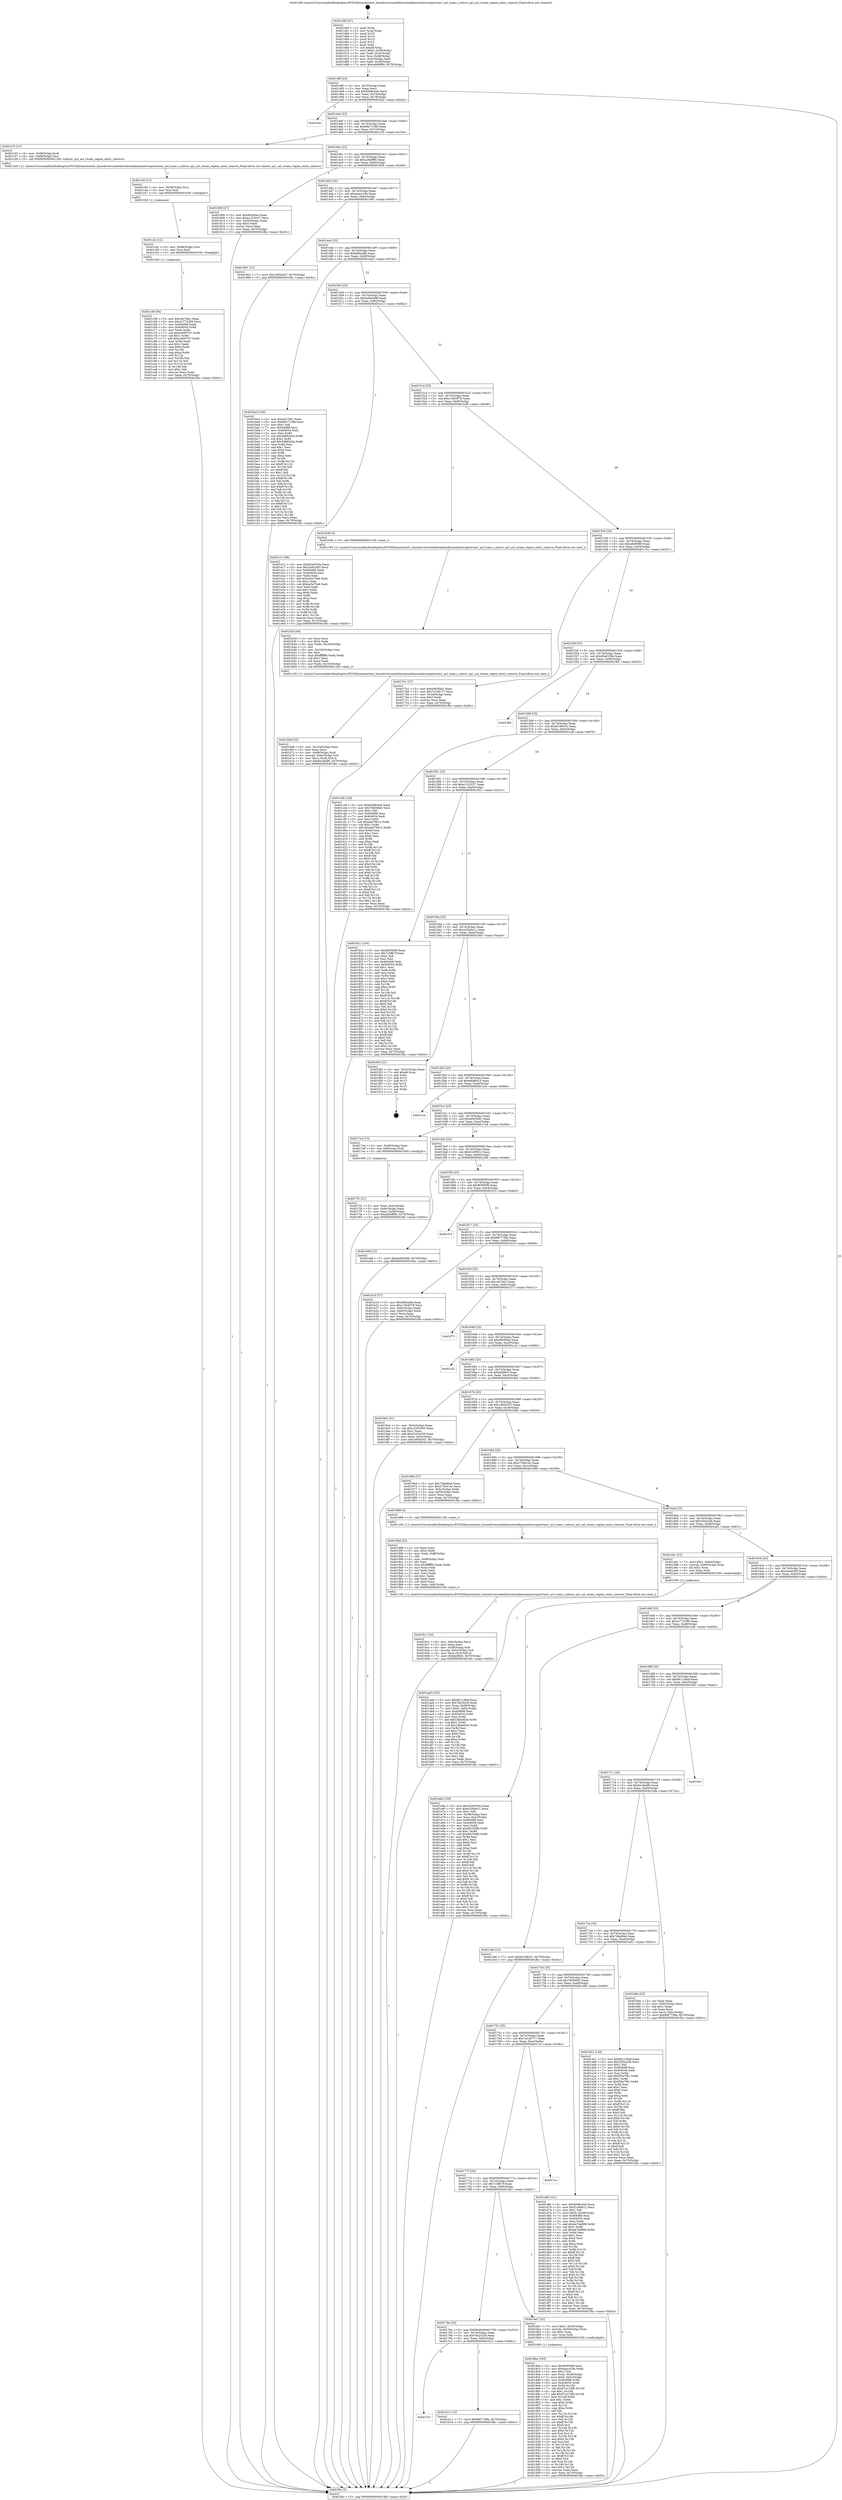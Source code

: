 digraph "0x401460" {
  label = "0x401460 (/mnt/c/Users/mathe/Desktop/tcc/POCII/binaries/extr_linuxdriversnetethernetmellanoxmlxswspectrum1_acl_tcam.c_mlxsw_sp1_acl_ctcam_region_entry_remove_Final-ollvm.out::main(0))"
  labelloc = "t"
  node[shape=record]

  Entry [label="",width=0.3,height=0.3,shape=circle,fillcolor=black,style=filled]
  "0x40148f" [label="{
     0x40148f [23]\l
     | [instrs]\l
     &nbsp;&nbsp;0x40148f \<+3\>: mov -0x70(%rbp),%eax\l
     &nbsp;&nbsp;0x401492 \<+2\>: mov %eax,%ecx\l
     &nbsp;&nbsp;0x401494 \<+6\>: sub $0x8268c444,%ecx\l
     &nbsp;&nbsp;0x40149a \<+3\>: mov %eax,-0x74(%rbp)\l
     &nbsp;&nbsp;0x40149d \<+3\>: mov %ecx,-0x78(%rbp)\l
     &nbsp;&nbsp;0x4014a0 \<+6\>: je 0000000000401fa2 \<main+0xb42\>\l
  }"]
  "0x401fa2" [label="{
     0x401fa2\l
  }", style=dashed]
  "0x4014a6" [label="{
     0x4014a6 [22]\l
     | [instrs]\l
     &nbsp;&nbsp;0x4014a6 \<+5\>: jmp 00000000004014ab \<main+0x4b\>\l
     &nbsp;&nbsp;0x4014ab \<+3\>: mov -0x74(%rbp),%eax\l
     &nbsp;&nbsp;0x4014ae \<+5\>: sub $0x86e71396,%eax\l
     &nbsp;&nbsp;0x4014b3 \<+3\>: mov %eax,-0x7c(%rbp)\l
     &nbsp;&nbsp;0x4014b6 \<+6\>: je 0000000000401c33 \<main+0x7d3\>\l
  }"]
  Exit [label="",width=0.3,height=0.3,shape=circle,fillcolor=black,style=filled,peripheries=2]
  "0x401c33" [label="{
     0x401c33 [13]\l
     | [instrs]\l
     &nbsp;&nbsp;0x401c33 \<+4\>: mov -0x58(%rbp),%rdi\l
     &nbsp;&nbsp;0x401c37 \<+4\>: mov -0x68(%rbp),%rsi\l
     &nbsp;&nbsp;0x401c3b \<+5\>: call 0000000000401240 \<mlxsw_sp1_acl_ctcam_region_entry_remove\>\l
     | [calls]\l
     &nbsp;&nbsp;0x401240 \{1\} (/mnt/c/Users/mathe/Desktop/tcc/POCII/binaries/extr_linuxdriversnetethernetmellanoxmlxswspectrum1_acl_tcam.c_mlxsw_sp1_acl_ctcam_region_entry_remove_Final-ollvm.out::mlxsw_sp1_acl_ctcam_region_entry_remove)\l
  }"]
  "0x4014bc" [label="{
     0x4014bc [22]\l
     | [instrs]\l
     &nbsp;&nbsp;0x4014bc \<+5\>: jmp 00000000004014c1 \<main+0x61\>\l
     &nbsp;&nbsp;0x4014c1 \<+3\>: mov -0x74(%rbp),%eax\l
     &nbsp;&nbsp;0x4014c4 \<+5\>: sub $0xa26bff90,%eax\l
     &nbsp;&nbsp;0x4014c9 \<+3\>: mov %eax,-0x80(%rbp)\l
     &nbsp;&nbsp;0x4014cc \<+6\>: je 0000000000401806 \<main+0x3a6\>\l
  }"]
  "0x401c58" [label="{
     0x401c58 [94]\l
     | [instrs]\l
     &nbsp;&nbsp;0x401c58 \<+5\>: mov $0xcdc7bb1,%eax\l
     &nbsp;&nbsp;0x401c5d \<+5\>: mov $0x3c772299,%ecx\l
     &nbsp;&nbsp;0x401c62 \<+7\>: mov 0x404068,%edx\l
     &nbsp;&nbsp;0x401c69 \<+8\>: mov 0x404054,%r8d\l
     &nbsp;&nbsp;0x401c71 \<+3\>: mov %edx,%r9d\l
     &nbsp;&nbsp;0x401c74 \<+7\>: sub $0xec665767,%r9d\l
     &nbsp;&nbsp;0x401c7b \<+4\>: sub $0x1,%r9d\l
     &nbsp;&nbsp;0x401c7f \<+7\>: add $0xec665767,%r9d\l
     &nbsp;&nbsp;0x401c86 \<+4\>: imul %r9d,%edx\l
     &nbsp;&nbsp;0x401c8a \<+3\>: and $0x1,%edx\l
     &nbsp;&nbsp;0x401c8d \<+3\>: cmp $0x0,%edx\l
     &nbsp;&nbsp;0x401c90 \<+4\>: sete %r10b\l
     &nbsp;&nbsp;0x401c94 \<+4\>: cmp $0xa,%r8d\l
     &nbsp;&nbsp;0x401c98 \<+4\>: setl %r11b\l
     &nbsp;&nbsp;0x401c9c \<+3\>: mov %r10b,%bl\l
     &nbsp;&nbsp;0x401c9f \<+3\>: and %r11b,%bl\l
     &nbsp;&nbsp;0x401ca2 \<+3\>: xor %r11b,%r10b\l
     &nbsp;&nbsp;0x401ca5 \<+3\>: or %r10b,%bl\l
     &nbsp;&nbsp;0x401ca8 \<+3\>: test $0x1,%bl\l
     &nbsp;&nbsp;0x401cab \<+3\>: cmovne %ecx,%eax\l
     &nbsp;&nbsp;0x401cae \<+3\>: mov %eax,-0x70(%rbp)\l
     &nbsp;&nbsp;0x401cb1 \<+5\>: jmp 0000000000401fbc \<main+0xb5c\>\l
  }"]
  "0x401806" [label="{
     0x401806 [27]\l
     | [instrs]\l
     &nbsp;&nbsp;0x401806 \<+5\>: mov $0xd9285ee,%eax\l
     &nbsp;&nbsp;0x40180b \<+5\>: mov $0xe1225237,%ecx\l
     &nbsp;&nbsp;0x401810 \<+3\>: mov -0x30(%rbp),%edx\l
     &nbsp;&nbsp;0x401813 \<+3\>: cmp $0x0,%edx\l
     &nbsp;&nbsp;0x401816 \<+3\>: cmove %ecx,%eax\l
     &nbsp;&nbsp;0x401819 \<+3\>: mov %eax,-0x70(%rbp)\l
     &nbsp;&nbsp;0x40181c \<+5\>: jmp 0000000000401fbc \<main+0xb5c\>\l
  }"]
  "0x4014d2" [label="{
     0x4014d2 [25]\l
     | [instrs]\l
     &nbsp;&nbsp;0x4014d2 \<+5\>: jmp 00000000004014d7 \<main+0x77\>\l
     &nbsp;&nbsp;0x4014d7 \<+3\>: mov -0x74(%rbp),%eax\l
     &nbsp;&nbsp;0x4014da \<+5\>: sub $0xaaace18e,%eax\l
     &nbsp;&nbsp;0x4014df \<+6\>: mov %eax,-0x84(%rbp)\l
     &nbsp;&nbsp;0x4014e5 \<+6\>: je 0000000000401961 \<main+0x501\>\l
  }"]
  "0x401c4c" [label="{
     0x401c4c [12]\l
     | [instrs]\l
     &nbsp;&nbsp;0x401c4c \<+4\>: mov -0x68(%rbp),%rsi\l
     &nbsp;&nbsp;0x401c50 \<+3\>: mov %rsi,%rdi\l
     &nbsp;&nbsp;0x401c53 \<+5\>: call 0000000000401030 \<free@plt\>\l
     | [calls]\l
     &nbsp;&nbsp;0x401030 \{1\} (unknown)\l
  }"]
  "0x401961" [label="{
     0x401961 [12]\l
     | [instrs]\l
     &nbsp;&nbsp;0x401961 \<+7\>: movl $0x1d05d347,-0x70(%rbp)\l
     &nbsp;&nbsp;0x401968 \<+5\>: jmp 0000000000401fbc \<main+0xb5c\>\l
  }"]
  "0x4014eb" [label="{
     0x4014eb [25]\l
     | [instrs]\l
     &nbsp;&nbsp;0x4014eb \<+5\>: jmp 00000000004014f0 \<main+0x90\>\l
     &nbsp;&nbsp;0x4014f0 \<+3\>: mov -0x74(%rbp),%eax\l
     &nbsp;&nbsp;0x4014f3 \<+5\>: sub $0xb9f2adfa,%eax\l
     &nbsp;&nbsp;0x4014f8 \<+6\>: mov %eax,-0x88(%rbp)\l
     &nbsp;&nbsp;0x4014fe \<+6\>: je 0000000000401ba3 \<main+0x743\>\l
  }"]
  "0x401c40" [label="{
     0x401c40 [12]\l
     | [instrs]\l
     &nbsp;&nbsp;0x401c40 \<+4\>: mov -0x58(%rbp),%rsi\l
     &nbsp;&nbsp;0x401c44 \<+3\>: mov %rsi,%rdi\l
     &nbsp;&nbsp;0x401c47 \<+5\>: call 0000000000401030 \<free@plt\>\l
     | [calls]\l
     &nbsp;&nbsp;0x401030 \{1\} (unknown)\l
  }"]
  "0x401ba3" [label="{
     0x401ba3 [144]\l
     | [instrs]\l
     &nbsp;&nbsp;0x401ba3 \<+5\>: mov $0xcdc7bb1,%eax\l
     &nbsp;&nbsp;0x401ba8 \<+5\>: mov $0x86e71396,%ecx\l
     &nbsp;&nbsp;0x401bad \<+2\>: mov $0x1,%dl\l
     &nbsp;&nbsp;0x401baf \<+7\>: mov 0x404068,%esi\l
     &nbsp;&nbsp;0x401bb6 \<+7\>: mov 0x404054,%edi\l
     &nbsp;&nbsp;0x401bbd \<+3\>: mov %esi,%r8d\l
     &nbsp;&nbsp;0x401bc0 \<+7\>: sub $0x3d96263e,%r8d\l
     &nbsp;&nbsp;0x401bc7 \<+4\>: sub $0x1,%r8d\l
     &nbsp;&nbsp;0x401bcb \<+7\>: add $0x3d96263e,%r8d\l
     &nbsp;&nbsp;0x401bd2 \<+4\>: imul %r8d,%esi\l
     &nbsp;&nbsp;0x401bd6 \<+3\>: and $0x1,%esi\l
     &nbsp;&nbsp;0x401bd9 \<+3\>: cmp $0x0,%esi\l
     &nbsp;&nbsp;0x401bdc \<+4\>: sete %r9b\l
     &nbsp;&nbsp;0x401be0 \<+3\>: cmp $0xa,%edi\l
     &nbsp;&nbsp;0x401be3 \<+4\>: setl %r10b\l
     &nbsp;&nbsp;0x401be7 \<+3\>: mov %r9b,%r11b\l
     &nbsp;&nbsp;0x401bea \<+4\>: xor $0xff,%r11b\l
     &nbsp;&nbsp;0x401bee \<+3\>: mov %r10b,%bl\l
     &nbsp;&nbsp;0x401bf1 \<+3\>: xor $0xff,%bl\l
     &nbsp;&nbsp;0x401bf4 \<+3\>: xor $0x1,%dl\l
     &nbsp;&nbsp;0x401bf7 \<+3\>: mov %r11b,%r14b\l
     &nbsp;&nbsp;0x401bfa \<+4\>: and $0xff,%r14b\l
     &nbsp;&nbsp;0x401bfe \<+3\>: and %dl,%r9b\l
     &nbsp;&nbsp;0x401c01 \<+3\>: mov %bl,%r15b\l
     &nbsp;&nbsp;0x401c04 \<+4\>: and $0xff,%r15b\l
     &nbsp;&nbsp;0x401c08 \<+3\>: and %dl,%r10b\l
     &nbsp;&nbsp;0x401c0b \<+3\>: or %r9b,%r14b\l
     &nbsp;&nbsp;0x401c0e \<+3\>: or %r10b,%r15b\l
     &nbsp;&nbsp;0x401c11 \<+3\>: xor %r15b,%r14b\l
     &nbsp;&nbsp;0x401c14 \<+3\>: or %bl,%r11b\l
     &nbsp;&nbsp;0x401c17 \<+4\>: xor $0xff,%r11b\l
     &nbsp;&nbsp;0x401c1b \<+3\>: or $0x1,%dl\l
     &nbsp;&nbsp;0x401c1e \<+3\>: and %dl,%r11b\l
     &nbsp;&nbsp;0x401c21 \<+3\>: or %r11b,%r14b\l
     &nbsp;&nbsp;0x401c24 \<+4\>: test $0x1,%r14b\l
     &nbsp;&nbsp;0x401c28 \<+3\>: cmovne %ecx,%eax\l
     &nbsp;&nbsp;0x401c2b \<+3\>: mov %eax,-0x70(%rbp)\l
     &nbsp;&nbsp;0x401c2e \<+5\>: jmp 0000000000401fbc \<main+0xb5c\>\l
  }"]
  "0x401504" [label="{
     0x401504 [25]\l
     | [instrs]\l
     &nbsp;&nbsp;0x401504 \<+5\>: jmp 0000000000401509 \<main+0xa9\>\l
     &nbsp;&nbsp;0x401509 \<+3\>: mov -0x74(%rbp),%eax\l
     &nbsp;&nbsp;0x40150c \<+5\>: sub $0xbe9cb498,%eax\l
     &nbsp;&nbsp;0x401511 \<+6\>: mov %eax,-0x8c(%rbp)\l
     &nbsp;&nbsp;0x401517 \<+6\>: je 0000000000401e12 \<main+0x9b2\>\l
  }"]
  "0x401b69" [label="{
     0x401b69 [33]\l
     | [instrs]\l
     &nbsp;&nbsp;0x401b69 \<+6\>: mov -0x104(%rbp),%ecx\l
     &nbsp;&nbsp;0x401b6f \<+3\>: imul %eax,%ecx\l
     &nbsp;&nbsp;0x401b72 \<+4\>: mov -0x68(%rbp),%rdi\l
     &nbsp;&nbsp;0x401b76 \<+4\>: movslq -0x6c(%rbp),%r8\l
     &nbsp;&nbsp;0x401b7a \<+4\>: mov %ecx,(%rdi,%r8,4)\l
     &nbsp;&nbsp;0x401b7e \<+7\>: movl $0x6e18edf0,-0x70(%rbp)\l
     &nbsp;&nbsp;0x401b85 \<+5\>: jmp 0000000000401fbc \<main+0xb5c\>\l
  }"]
  "0x401e12" [label="{
     0x401e12 [88]\l
     | [instrs]\l
     &nbsp;&nbsp;0x401e12 \<+5\>: mov $0xd5a9339a,%eax\l
     &nbsp;&nbsp;0x401e17 \<+5\>: mov $0x3aeb26f3,%ecx\l
     &nbsp;&nbsp;0x401e1c \<+7\>: mov 0x404068,%edx\l
     &nbsp;&nbsp;0x401e23 \<+7\>: mov 0x404054,%esi\l
     &nbsp;&nbsp;0x401e2a \<+2\>: mov %edx,%edi\l
     &nbsp;&nbsp;0x401e2c \<+6\>: add $0xba5a75e6,%edi\l
     &nbsp;&nbsp;0x401e32 \<+3\>: sub $0x1,%edi\l
     &nbsp;&nbsp;0x401e35 \<+6\>: sub $0xba5a75e6,%edi\l
     &nbsp;&nbsp;0x401e3b \<+3\>: imul %edi,%edx\l
     &nbsp;&nbsp;0x401e3e \<+3\>: and $0x1,%edx\l
     &nbsp;&nbsp;0x401e41 \<+3\>: cmp $0x0,%edx\l
     &nbsp;&nbsp;0x401e44 \<+4\>: sete %r8b\l
     &nbsp;&nbsp;0x401e48 \<+3\>: cmp $0xa,%esi\l
     &nbsp;&nbsp;0x401e4b \<+4\>: setl %r9b\l
     &nbsp;&nbsp;0x401e4f \<+3\>: mov %r8b,%r10b\l
     &nbsp;&nbsp;0x401e52 \<+3\>: and %r9b,%r10b\l
     &nbsp;&nbsp;0x401e55 \<+3\>: xor %r9b,%r8b\l
     &nbsp;&nbsp;0x401e58 \<+3\>: or %r8b,%r10b\l
     &nbsp;&nbsp;0x401e5b \<+4\>: test $0x1,%r10b\l
     &nbsp;&nbsp;0x401e5f \<+3\>: cmovne %ecx,%eax\l
     &nbsp;&nbsp;0x401e62 \<+3\>: mov %eax,-0x70(%rbp)\l
     &nbsp;&nbsp;0x401e65 \<+5\>: jmp 0000000000401fbc \<main+0xb5c\>\l
  }"]
  "0x40151d" [label="{
     0x40151d [25]\l
     | [instrs]\l
     &nbsp;&nbsp;0x40151d \<+5\>: jmp 0000000000401522 \<main+0xc2\>\l
     &nbsp;&nbsp;0x401522 \<+3\>: mov -0x74(%rbp),%eax\l
     &nbsp;&nbsp;0x401525 \<+5\>: sub $0xc10b5078,%eax\l
     &nbsp;&nbsp;0x40152a \<+6\>: mov %eax,-0x90(%rbp)\l
     &nbsp;&nbsp;0x401530 \<+6\>: je 0000000000401b38 \<main+0x6d8\>\l
  }"]
  "0x401b3d" [label="{
     0x401b3d [44]\l
     | [instrs]\l
     &nbsp;&nbsp;0x401b3d \<+2\>: xor %ecx,%ecx\l
     &nbsp;&nbsp;0x401b3f \<+5\>: mov $0x2,%edx\l
     &nbsp;&nbsp;0x401b44 \<+6\>: mov %edx,-0x100(%rbp)\l
     &nbsp;&nbsp;0x401b4a \<+1\>: cltd\l
     &nbsp;&nbsp;0x401b4b \<+6\>: mov -0x100(%rbp),%esi\l
     &nbsp;&nbsp;0x401b51 \<+2\>: idiv %esi\l
     &nbsp;&nbsp;0x401b53 \<+6\>: imul $0xfffffffe,%edx,%edx\l
     &nbsp;&nbsp;0x401b59 \<+3\>: sub $0x1,%ecx\l
     &nbsp;&nbsp;0x401b5c \<+2\>: sub %ecx,%edx\l
     &nbsp;&nbsp;0x401b5e \<+6\>: mov %edx,-0x104(%rbp)\l
     &nbsp;&nbsp;0x401b64 \<+5\>: call 0000000000401160 \<next_i\>\l
     | [calls]\l
     &nbsp;&nbsp;0x401160 \{1\} (/mnt/c/Users/mathe/Desktop/tcc/POCII/binaries/extr_linuxdriversnetethernetmellanoxmlxswspectrum1_acl_tcam.c_mlxsw_sp1_acl_ctcam_region_entry_remove_Final-ollvm.out::next_i)\l
  }"]
  "0x401b38" [label="{
     0x401b38 [5]\l
     | [instrs]\l
     &nbsp;&nbsp;0x401b38 \<+5\>: call 0000000000401160 \<next_i\>\l
     | [calls]\l
     &nbsp;&nbsp;0x401160 \{1\} (/mnt/c/Users/mathe/Desktop/tcc/POCII/binaries/extr_linuxdriversnetethernetmellanoxmlxswspectrum1_acl_tcam.c_mlxsw_sp1_acl_ctcam_region_entry_remove_Final-ollvm.out::next_i)\l
  }"]
  "0x401536" [label="{
     0x401536 [25]\l
     | [instrs]\l
     &nbsp;&nbsp;0x401536 \<+5\>: jmp 000000000040153b \<main+0xdb\>\l
     &nbsp;&nbsp;0x40153b \<+3\>: mov -0x74(%rbp),%eax\l
     &nbsp;&nbsp;0x40153e \<+5\>: sub $0xceb96f86,%eax\l
     &nbsp;&nbsp;0x401543 \<+6\>: mov %eax,-0x94(%rbp)\l
     &nbsp;&nbsp;0x401549 \<+6\>: je 00000000004017b1 \<main+0x351\>\l
  }"]
  "0x4017a7" [label="{
     0x4017a7\l
  }", style=dashed]
  "0x4017b1" [label="{
     0x4017b1 [27]\l
     | [instrs]\l
     &nbsp;&nbsp;0x4017b1 \<+5\>: mov $0xe94f30d1,%eax\l
     &nbsp;&nbsp;0x4017b6 \<+5\>: mov $0x7a148717,%ecx\l
     &nbsp;&nbsp;0x4017bb \<+3\>: mov -0x34(%rbp),%edx\l
     &nbsp;&nbsp;0x4017be \<+3\>: cmp $0x2,%edx\l
     &nbsp;&nbsp;0x4017c1 \<+3\>: cmovne %ecx,%eax\l
     &nbsp;&nbsp;0x4017c4 \<+3\>: mov %eax,-0x70(%rbp)\l
     &nbsp;&nbsp;0x4017c7 \<+5\>: jmp 0000000000401fbc \<main+0xb5c\>\l
  }"]
  "0x40154f" [label="{
     0x40154f [25]\l
     | [instrs]\l
     &nbsp;&nbsp;0x40154f \<+5\>: jmp 0000000000401554 \<main+0xf4\>\l
     &nbsp;&nbsp;0x401554 \<+3\>: mov -0x74(%rbp),%eax\l
     &nbsp;&nbsp;0x401557 \<+5\>: sub $0xd5a9339a,%eax\l
     &nbsp;&nbsp;0x40155c \<+6\>: mov %eax,-0x98(%rbp)\l
     &nbsp;&nbsp;0x401562 \<+6\>: je 0000000000401fb5 \<main+0xb55\>\l
  }"]
  "0x401fbc" [label="{
     0x401fbc [5]\l
     | [instrs]\l
     &nbsp;&nbsp;0x401fbc \<+5\>: jmp 000000000040148f \<main+0x2f\>\l
  }"]
  "0x401460" [label="{
     0x401460 [47]\l
     | [instrs]\l
     &nbsp;&nbsp;0x401460 \<+1\>: push %rbp\l
     &nbsp;&nbsp;0x401461 \<+3\>: mov %rsp,%rbp\l
     &nbsp;&nbsp;0x401464 \<+2\>: push %r15\l
     &nbsp;&nbsp;0x401466 \<+2\>: push %r14\l
     &nbsp;&nbsp;0x401468 \<+2\>: push %r13\l
     &nbsp;&nbsp;0x40146a \<+2\>: push %r12\l
     &nbsp;&nbsp;0x40146c \<+1\>: push %rbx\l
     &nbsp;&nbsp;0x40146d \<+7\>: sub $0xe8,%rsp\l
     &nbsp;&nbsp;0x401474 \<+7\>: movl $0x0,-0x38(%rbp)\l
     &nbsp;&nbsp;0x40147b \<+3\>: mov %edi,-0x3c(%rbp)\l
     &nbsp;&nbsp;0x40147e \<+4\>: mov %rsi,-0x48(%rbp)\l
     &nbsp;&nbsp;0x401482 \<+3\>: mov -0x3c(%rbp),%edi\l
     &nbsp;&nbsp;0x401485 \<+3\>: mov %edi,-0x34(%rbp)\l
     &nbsp;&nbsp;0x401488 \<+7\>: movl $0xceb96f86,-0x70(%rbp)\l
  }"]
  "0x401b11" [label="{
     0x401b11 [12]\l
     | [instrs]\l
     &nbsp;&nbsp;0x401b11 \<+7\>: movl $0xf687739b,-0x70(%rbp)\l
     &nbsp;&nbsp;0x401b18 \<+5\>: jmp 0000000000401fbc \<main+0xb5c\>\l
  }"]
  "0x401fb5" [label="{
     0x401fb5\l
  }", style=dashed]
  "0x401568" [label="{
     0x401568 [25]\l
     | [instrs]\l
     &nbsp;&nbsp;0x401568 \<+5\>: jmp 000000000040156d \<main+0x10d\>\l
     &nbsp;&nbsp;0x40156d \<+3\>: mov -0x74(%rbp),%eax\l
     &nbsp;&nbsp;0x401570 \<+5\>: sub $0xdc186c51,%eax\l
     &nbsp;&nbsp;0x401575 \<+6\>: mov %eax,-0x9c(%rbp)\l
     &nbsp;&nbsp;0x40157b \<+6\>: je 0000000000401cdf \<main+0x87f\>\l
  }"]
  "0x401aa8" [label="{
     0x401aa8 [105]\l
     | [instrs]\l
     &nbsp;&nbsp;0x401aa8 \<+5\>: mov $0x6b11d0af,%ecx\l
     &nbsp;&nbsp;0x401aad \<+5\>: mov $0x7fe232c6,%edx\l
     &nbsp;&nbsp;0x401ab2 \<+4\>: mov %rax,-0x68(%rbp)\l
     &nbsp;&nbsp;0x401ab6 \<+7\>: movl $0x0,-0x6c(%rbp)\l
     &nbsp;&nbsp;0x401abd \<+7\>: mov 0x404068,%esi\l
     &nbsp;&nbsp;0x401ac4 \<+8\>: mov 0x404054,%r8d\l
     &nbsp;&nbsp;0x401acc \<+3\>: mov %esi,%r9d\l
     &nbsp;&nbsp;0x401acf \<+7\>: add $0x1db4d026,%r9d\l
     &nbsp;&nbsp;0x401ad6 \<+4\>: sub $0x1,%r9d\l
     &nbsp;&nbsp;0x401ada \<+7\>: sub $0x1db4d026,%r9d\l
     &nbsp;&nbsp;0x401ae1 \<+4\>: imul %r9d,%esi\l
     &nbsp;&nbsp;0x401ae5 \<+3\>: and $0x1,%esi\l
     &nbsp;&nbsp;0x401ae8 \<+3\>: cmp $0x0,%esi\l
     &nbsp;&nbsp;0x401aeb \<+4\>: sete %r10b\l
     &nbsp;&nbsp;0x401aef \<+4\>: cmp $0xa,%r8d\l
     &nbsp;&nbsp;0x401af3 \<+4\>: setl %r11b\l
     &nbsp;&nbsp;0x401af7 \<+3\>: mov %r10b,%bl\l
     &nbsp;&nbsp;0x401afa \<+3\>: and %r11b,%bl\l
     &nbsp;&nbsp;0x401afd \<+3\>: xor %r11b,%r10b\l
     &nbsp;&nbsp;0x401b00 \<+3\>: or %r10b,%bl\l
     &nbsp;&nbsp;0x401b03 \<+3\>: test $0x1,%bl\l
     &nbsp;&nbsp;0x401b06 \<+3\>: cmovne %edx,%ecx\l
     &nbsp;&nbsp;0x401b09 \<+3\>: mov %ecx,-0x70(%rbp)\l
     &nbsp;&nbsp;0x401b0c \<+5\>: jmp 0000000000401fbc \<main+0xb5c\>\l
  }"]
  "0x401cdf" [label="{
     0x401cdf [144]\l
     | [instrs]\l
     &nbsp;&nbsp;0x401cdf \<+5\>: mov $0x8268c444,%eax\l
     &nbsp;&nbsp;0x401ce4 \<+5\>: mov $0x78404fd2,%ecx\l
     &nbsp;&nbsp;0x401ce9 \<+2\>: mov $0x1,%dl\l
     &nbsp;&nbsp;0x401ceb \<+7\>: mov 0x404068,%esi\l
     &nbsp;&nbsp;0x401cf2 \<+7\>: mov 0x404054,%edi\l
     &nbsp;&nbsp;0x401cf9 \<+3\>: mov %esi,%r8d\l
     &nbsp;&nbsp;0x401cfc \<+7\>: sub $0xa4d76612,%r8d\l
     &nbsp;&nbsp;0x401d03 \<+4\>: sub $0x1,%r8d\l
     &nbsp;&nbsp;0x401d07 \<+7\>: add $0xa4d76612,%r8d\l
     &nbsp;&nbsp;0x401d0e \<+4\>: imul %r8d,%esi\l
     &nbsp;&nbsp;0x401d12 \<+3\>: and $0x1,%esi\l
     &nbsp;&nbsp;0x401d15 \<+3\>: cmp $0x0,%esi\l
     &nbsp;&nbsp;0x401d18 \<+4\>: sete %r9b\l
     &nbsp;&nbsp;0x401d1c \<+3\>: cmp $0xa,%edi\l
     &nbsp;&nbsp;0x401d1f \<+4\>: setl %r10b\l
     &nbsp;&nbsp;0x401d23 \<+3\>: mov %r9b,%r11b\l
     &nbsp;&nbsp;0x401d26 \<+4\>: xor $0xff,%r11b\l
     &nbsp;&nbsp;0x401d2a \<+3\>: mov %r10b,%bl\l
     &nbsp;&nbsp;0x401d2d \<+3\>: xor $0xff,%bl\l
     &nbsp;&nbsp;0x401d30 \<+3\>: xor $0x0,%dl\l
     &nbsp;&nbsp;0x401d33 \<+3\>: mov %r11b,%r14b\l
     &nbsp;&nbsp;0x401d36 \<+4\>: and $0x0,%r14b\l
     &nbsp;&nbsp;0x401d3a \<+3\>: and %dl,%r9b\l
     &nbsp;&nbsp;0x401d3d \<+3\>: mov %bl,%r15b\l
     &nbsp;&nbsp;0x401d40 \<+4\>: and $0x0,%r15b\l
     &nbsp;&nbsp;0x401d44 \<+3\>: and %dl,%r10b\l
     &nbsp;&nbsp;0x401d47 \<+3\>: or %r9b,%r14b\l
     &nbsp;&nbsp;0x401d4a \<+3\>: or %r10b,%r15b\l
     &nbsp;&nbsp;0x401d4d \<+3\>: xor %r15b,%r14b\l
     &nbsp;&nbsp;0x401d50 \<+3\>: or %bl,%r11b\l
     &nbsp;&nbsp;0x401d53 \<+4\>: xor $0xff,%r11b\l
     &nbsp;&nbsp;0x401d57 \<+3\>: or $0x0,%dl\l
     &nbsp;&nbsp;0x401d5a \<+3\>: and %dl,%r11b\l
     &nbsp;&nbsp;0x401d5d \<+3\>: or %r11b,%r14b\l
     &nbsp;&nbsp;0x401d60 \<+4\>: test $0x1,%r14b\l
     &nbsp;&nbsp;0x401d64 \<+3\>: cmovne %ecx,%eax\l
     &nbsp;&nbsp;0x401d67 \<+3\>: mov %eax,-0x70(%rbp)\l
     &nbsp;&nbsp;0x401d6a \<+5\>: jmp 0000000000401fbc \<main+0xb5c\>\l
  }"]
  "0x401581" [label="{
     0x401581 [25]\l
     | [instrs]\l
     &nbsp;&nbsp;0x401581 \<+5\>: jmp 0000000000401586 \<main+0x126\>\l
     &nbsp;&nbsp;0x401586 \<+3\>: mov -0x74(%rbp),%eax\l
     &nbsp;&nbsp;0x401589 \<+5\>: sub $0xe1225237,%eax\l
     &nbsp;&nbsp;0x40158e \<+6\>: mov %eax,-0xa0(%rbp)\l
     &nbsp;&nbsp;0x401594 \<+6\>: je 0000000000401821 \<main+0x3c1\>\l
  }"]
  "0x4019c1" [label="{
     0x4019c1 [33]\l
     | [instrs]\l
     &nbsp;&nbsp;0x4019c1 \<+6\>: mov -0xfc(%rbp),%ecx\l
     &nbsp;&nbsp;0x4019c7 \<+3\>: imul %eax,%ecx\l
     &nbsp;&nbsp;0x4019ca \<+4\>: mov -0x58(%rbp),%r8\l
     &nbsp;&nbsp;0x4019ce \<+4\>: movslq -0x5c(%rbp),%r9\l
     &nbsp;&nbsp;0x4019d2 \<+4\>: mov %ecx,(%r8,%r9,4)\l
     &nbsp;&nbsp;0x4019d6 \<+7\>: movl $0xfad9fe5,-0x70(%rbp)\l
     &nbsp;&nbsp;0x4019dd \<+5\>: jmp 0000000000401fbc \<main+0xb5c\>\l
  }"]
  "0x401821" [label="{
     0x401821 [134]\l
     | [instrs]\l
     &nbsp;&nbsp;0x401821 \<+5\>: mov $0xf65f36f9,%eax\l
     &nbsp;&nbsp;0x401826 \<+5\>: mov $0x7c5ffc7f,%ecx\l
     &nbsp;&nbsp;0x40182b \<+2\>: mov $0x1,%dl\l
     &nbsp;&nbsp;0x40182d \<+2\>: xor %esi,%esi\l
     &nbsp;&nbsp;0x40182f \<+7\>: mov 0x404068,%edi\l
     &nbsp;&nbsp;0x401836 \<+8\>: mov 0x404054,%r8d\l
     &nbsp;&nbsp;0x40183e \<+3\>: sub $0x1,%esi\l
     &nbsp;&nbsp;0x401841 \<+3\>: mov %edi,%r9d\l
     &nbsp;&nbsp;0x401844 \<+3\>: add %esi,%r9d\l
     &nbsp;&nbsp;0x401847 \<+4\>: imul %r9d,%edi\l
     &nbsp;&nbsp;0x40184b \<+3\>: and $0x1,%edi\l
     &nbsp;&nbsp;0x40184e \<+3\>: cmp $0x0,%edi\l
     &nbsp;&nbsp;0x401851 \<+4\>: sete %r10b\l
     &nbsp;&nbsp;0x401855 \<+4\>: cmp $0xa,%r8d\l
     &nbsp;&nbsp;0x401859 \<+4\>: setl %r11b\l
     &nbsp;&nbsp;0x40185d \<+3\>: mov %r10b,%bl\l
     &nbsp;&nbsp;0x401860 \<+3\>: xor $0xff,%bl\l
     &nbsp;&nbsp;0x401863 \<+3\>: mov %r11b,%r14b\l
     &nbsp;&nbsp;0x401866 \<+4\>: xor $0xff,%r14b\l
     &nbsp;&nbsp;0x40186a \<+3\>: xor $0x0,%dl\l
     &nbsp;&nbsp;0x40186d \<+3\>: mov %bl,%r15b\l
     &nbsp;&nbsp;0x401870 \<+4\>: and $0x0,%r15b\l
     &nbsp;&nbsp;0x401874 \<+3\>: and %dl,%r10b\l
     &nbsp;&nbsp;0x401877 \<+3\>: mov %r14b,%r12b\l
     &nbsp;&nbsp;0x40187a \<+4\>: and $0x0,%r12b\l
     &nbsp;&nbsp;0x40187e \<+3\>: and %dl,%r11b\l
     &nbsp;&nbsp;0x401881 \<+3\>: or %r10b,%r15b\l
     &nbsp;&nbsp;0x401884 \<+3\>: or %r11b,%r12b\l
     &nbsp;&nbsp;0x401887 \<+3\>: xor %r12b,%r15b\l
     &nbsp;&nbsp;0x40188a \<+3\>: or %r14b,%bl\l
     &nbsp;&nbsp;0x40188d \<+3\>: xor $0xff,%bl\l
     &nbsp;&nbsp;0x401890 \<+3\>: or $0x0,%dl\l
     &nbsp;&nbsp;0x401893 \<+2\>: and %dl,%bl\l
     &nbsp;&nbsp;0x401895 \<+3\>: or %bl,%r15b\l
     &nbsp;&nbsp;0x401898 \<+4\>: test $0x1,%r15b\l
     &nbsp;&nbsp;0x40189c \<+3\>: cmovne %ecx,%eax\l
     &nbsp;&nbsp;0x40189f \<+3\>: mov %eax,-0x70(%rbp)\l
     &nbsp;&nbsp;0x4018a2 \<+5\>: jmp 0000000000401fbc \<main+0xb5c\>\l
  }"]
  "0x40159a" [label="{
     0x40159a [25]\l
     | [instrs]\l
     &nbsp;&nbsp;0x40159a \<+5\>: jmp 000000000040159f \<main+0x13f\>\l
     &nbsp;&nbsp;0x40159f \<+3\>: mov -0x74(%rbp),%eax\l
     &nbsp;&nbsp;0x4015a2 \<+5\>: sub $0xe25b0e11,%eax\l
     &nbsp;&nbsp;0x4015a7 \<+6\>: mov %eax,-0xa4(%rbp)\l
     &nbsp;&nbsp;0x4015ad \<+6\>: je 0000000000401f00 \<main+0xaa0\>\l
  }"]
  "0x40198d" [label="{
     0x40198d [52]\l
     | [instrs]\l
     &nbsp;&nbsp;0x40198d \<+2\>: xor %ecx,%ecx\l
     &nbsp;&nbsp;0x40198f \<+5\>: mov $0x2,%edx\l
     &nbsp;&nbsp;0x401994 \<+6\>: mov %edx,-0xf8(%rbp)\l
     &nbsp;&nbsp;0x40199a \<+1\>: cltd\l
     &nbsp;&nbsp;0x40199b \<+6\>: mov -0xf8(%rbp),%esi\l
     &nbsp;&nbsp;0x4019a1 \<+2\>: idiv %esi\l
     &nbsp;&nbsp;0x4019a3 \<+6\>: imul $0xfffffffe,%edx,%edx\l
     &nbsp;&nbsp;0x4019a9 \<+2\>: mov %ecx,%edi\l
     &nbsp;&nbsp;0x4019ab \<+2\>: sub %edx,%edi\l
     &nbsp;&nbsp;0x4019ad \<+2\>: mov %ecx,%edx\l
     &nbsp;&nbsp;0x4019af \<+3\>: sub $0x1,%edx\l
     &nbsp;&nbsp;0x4019b2 \<+2\>: add %edx,%edi\l
     &nbsp;&nbsp;0x4019b4 \<+2\>: sub %edi,%ecx\l
     &nbsp;&nbsp;0x4019b6 \<+6\>: mov %ecx,-0xfc(%rbp)\l
     &nbsp;&nbsp;0x4019bc \<+5\>: call 0000000000401160 \<next_i\>\l
     | [calls]\l
     &nbsp;&nbsp;0x401160 \{1\} (/mnt/c/Users/mathe/Desktop/tcc/POCII/binaries/extr_linuxdriversnetethernetmellanoxmlxswspectrum1_acl_tcam.c_mlxsw_sp1_acl_ctcam_region_entry_remove_Final-ollvm.out::next_i)\l
  }"]
  "0x401f00" [label="{
     0x401f00 [21]\l
     | [instrs]\l
     &nbsp;&nbsp;0x401f00 \<+3\>: mov -0x2c(%rbp),%eax\l
     &nbsp;&nbsp;0x401f03 \<+7\>: add $0xe8,%rsp\l
     &nbsp;&nbsp;0x401f0a \<+1\>: pop %rbx\l
     &nbsp;&nbsp;0x401f0b \<+2\>: pop %r12\l
     &nbsp;&nbsp;0x401f0d \<+2\>: pop %r13\l
     &nbsp;&nbsp;0x401f0f \<+2\>: pop %r14\l
     &nbsp;&nbsp;0x401f11 \<+2\>: pop %r15\l
     &nbsp;&nbsp;0x401f13 \<+1\>: pop %rbp\l
     &nbsp;&nbsp;0x401f14 \<+1\>: ret\l
  }"]
  "0x4015b3" [label="{
     0x4015b3 [25]\l
     | [instrs]\l
     &nbsp;&nbsp;0x4015b3 \<+5\>: jmp 00000000004015b8 \<main+0x158\>\l
     &nbsp;&nbsp;0x4015b8 \<+3\>: mov -0x74(%rbp),%eax\l
     &nbsp;&nbsp;0x4015bb \<+5\>: sub $0xe8fa6d1d,%eax\l
     &nbsp;&nbsp;0x4015c0 \<+6\>: mov %eax,-0xa8(%rbp)\l
     &nbsp;&nbsp;0x4015c6 \<+6\>: je 0000000000401cce \<main+0x86e\>\l
  }"]
  "0x4018be" [label="{
     0x4018be [163]\l
     | [instrs]\l
     &nbsp;&nbsp;0x4018be \<+5\>: mov $0xf65f36f9,%ecx\l
     &nbsp;&nbsp;0x4018c3 \<+5\>: mov $0xaaace18e,%edx\l
     &nbsp;&nbsp;0x4018c8 \<+3\>: mov $0x1,%sil\l
     &nbsp;&nbsp;0x4018cb \<+4\>: mov %rax,-0x58(%rbp)\l
     &nbsp;&nbsp;0x4018cf \<+7\>: movl $0x0,-0x5c(%rbp)\l
     &nbsp;&nbsp;0x4018d6 \<+8\>: mov 0x404068,%r8d\l
     &nbsp;&nbsp;0x4018de \<+8\>: mov 0x404054,%r9d\l
     &nbsp;&nbsp;0x4018e6 \<+3\>: mov %r8d,%r10d\l
     &nbsp;&nbsp;0x4018e9 \<+7\>: sub $0x67a133f9,%r10d\l
     &nbsp;&nbsp;0x4018f0 \<+4\>: sub $0x1,%r10d\l
     &nbsp;&nbsp;0x4018f4 \<+7\>: add $0x67a133f9,%r10d\l
     &nbsp;&nbsp;0x4018fb \<+4\>: imul %r10d,%r8d\l
     &nbsp;&nbsp;0x4018ff \<+4\>: and $0x1,%r8d\l
     &nbsp;&nbsp;0x401903 \<+4\>: cmp $0x0,%r8d\l
     &nbsp;&nbsp;0x401907 \<+4\>: sete %r11b\l
     &nbsp;&nbsp;0x40190b \<+4\>: cmp $0xa,%r9d\l
     &nbsp;&nbsp;0x40190f \<+3\>: setl %bl\l
     &nbsp;&nbsp;0x401912 \<+3\>: mov %r11b,%r14b\l
     &nbsp;&nbsp;0x401915 \<+4\>: xor $0xff,%r14b\l
     &nbsp;&nbsp;0x401919 \<+3\>: mov %bl,%r15b\l
     &nbsp;&nbsp;0x40191c \<+4\>: xor $0xff,%r15b\l
     &nbsp;&nbsp;0x401920 \<+4\>: xor $0x0,%sil\l
     &nbsp;&nbsp;0x401924 \<+3\>: mov %r14b,%r12b\l
     &nbsp;&nbsp;0x401927 \<+4\>: and $0x0,%r12b\l
     &nbsp;&nbsp;0x40192b \<+3\>: and %sil,%r11b\l
     &nbsp;&nbsp;0x40192e \<+3\>: mov %r15b,%r13b\l
     &nbsp;&nbsp;0x401931 \<+4\>: and $0x0,%r13b\l
     &nbsp;&nbsp;0x401935 \<+3\>: and %sil,%bl\l
     &nbsp;&nbsp;0x401938 \<+3\>: or %r11b,%r12b\l
     &nbsp;&nbsp;0x40193b \<+3\>: or %bl,%r13b\l
     &nbsp;&nbsp;0x40193e \<+3\>: xor %r13b,%r12b\l
     &nbsp;&nbsp;0x401941 \<+3\>: or %r15b,%r14b\l
     &nbsp;&nbsp;0x401944 \<+4\>: xor $0xff,%r14b\l
     &nbsp;&nbsp;0x401948 \<+4\>: or $0x0,%sil\l
     &nbsp;&nbsp;0x40194c \<+3\>: and %sil,%r14b\l
     &nbsp;&nbsp;0x40194f \<+3\>: or %r14b,%r12b\l
     &nbsp;&nbsp;0x401952 \<+4\>: test $0x1,%r12b\l
     &nbsp;&nbsp;0x401956 \<+3\>: cmovne %edx,%ecx\l
     &nbsp;&nbsp;0x401959 \<+3\>: mov %ecx,-0x70(%rbp)\l
     &nbsp;&nbsp;0x40195c \<+5\>: jmp 0000000000401fbc \<main+0xb5c\>\l
  }"]
  "0x401cce" [label="{
     0x401cce\l
  }", style=dashed]
  "0x4015cc" [label="{
     0x4015cc [25]\l
     | [instrs]\l
     &nbsp;&nbsp;0x4015cc \<+5\>: jmp 00000000004015d1 \<main+0x171\>\l
     &nbsp;&nbsp;0x4015d1 \<+3\>: mov -0x74(%rbp),%eax\l
     &nbsp;&nbsp;0x4015d4 \<+5\>: sub $0xe94f30d1,%eax\l
     &nbsp;&nbsp;0x4015d9 \<+6\>: mov %eax,-0xac(%rbp)\l
     &nbsp;&nbsp;0x4015df \<+6\>: je 00000000004017e4 \<main+0x384\>\l
  }"]
  "0x40178e" [label="{
     0x40178e [25]\l
     | [instrs]\l
     &nbsp;&nbsp;0x40178e \<+5\>: jmp 0000000000401793 \<main+0x333\>\l
     &nbsp;&nbsp;0x401793 \<+3\>: mov -0x74(%rbp),%eax\l
     &nbsp;&nbsp;0x401796 \<+5\>: sub $0x7fe232c6,%eax\l
     &nbsp;&nbsp;0x40179b \<+6\>: mov %eax,-0xf4(%rbp)\l
     &nbsp;&nbsp;0x4017a1 \<+6\>: je 0000000000401b11 \<main+0x6b1\>\l
  }"]
  "0x4017e4" [label="{
     0x4017e4 [13]\l
     | [instrs]\l
     &nbsp;&nbsp;0x4017e4 \<+4\>: mov -0x48(%rbp),%rax\l
     &nbsp;&nbsp;0x4017e8 \<+4\>: mov 0x8(%rax),%rdi\l
     &nbsp;&nbsp;0x4017ec \<+5\>: call 0000000000401060 \<atoi@plt\>\l
     | [calls]\l
     &nbsp;&nbsp;0x401060 \{1\} (unknown)\l
  }"]
  "0x4015e5" [label="{
     0x4015e5 [25]\l
     | [instrs]\l
     &nbsp;&nbsp;0x4015e5 \<+5\>: jmp 00000000004015ea \<main+0x18a\>\l
     &nbsp;&nbsp;0x4015ea \<+3\>: mov -0x74(%rbp),%eax\l
     &nbsp;&nbsp;0x4015ed \<+5\>: sub $0xf1c69812,%eax\l
     &nbsp;&nbsp;0x4015f2 \<+6\>: mov %eax,-0xb0(%rbp)\l
     &nbsp;&nbsp;0x4015f8 \<+6\>: je 0000000000401e06 \<main+0x9a6\>\l
  }"]
  "0x4017f1" [label="{
     0x4017f1 [21]\l
     | [instrs]\l
     &nbsp;&nbsp;0x4017f1 \<+3\>: mov %eax,-0x4c(%rbp)\l
     &nbsp;&nbsp;0x4017f4 \<+3\>: mov -0x4c(%rbp),%eax\l
     &nbsp;&nbsp;0x4017f7 \<+3\>: mov %eax,-0x30(%rbp)\l
     &nbsp;&nbsp;0x4017fa \<+7\>: movl $0xa26bff90,-0x70(%rbp)\l
     &nbsp;&nbsp;0x401801 \<+5\>: jmp 0000000000401fbc \<main+0xb5c\>\l
  }"]
  "0x4018a7" [label="{
     0x4018a7 [23]\l
     | [instrs]\l
     &nbsp;&nbsp;0x4018a7 \<+7\>: movl $0x1,-0x50(%rbp)\l
     &nbsp;&nbsp;0x4018ae \<+4\>: movslq -0x50(%rbp),%rax\l
     &nbsp;&nbsp;0x4018b2 \<+4\>: shl $0x2,%rax\l
     &nbsp;&nbsp;0x4018b6 \<+3\>: mov %rax,%rdi\l
     &nbsp;&nbsp;0x4018b9 \<+5\>: call 0000000000401050 \<malloc@plt\>\l
     | [calls]\l
     &nbsp;&nbsp;0x401050 \{1\} (unknown)\l
  }"]
  "0x401e06" [label="{
     0x401e06 [12]\l
     | [instrs]\l
     &nbsp;&nbsp;0x401e06 \<+7\>: movl $0xbe9cb498,-0x70(%rbp)\l
     &nbsp;&nbsp;0x401e0d \<+5\>: jmp 0000000000401fbc \<main+0xb5c\>\l
  }"]
  "0x4015fe" [label="{
     0x4015fe [25]\l
     | [instrs]\l
     &nbsp;&nbsp;0x4015fe \<+5\>: jmp 0000000000401603 \<main+0x1a3\>\l
     &nbsp;&nbsp;0x401603 \<+3\>: mov -0x74(%rbp),%eax\l
     &nbsp;&nbsp;0x401606 \<+5\>: sub $0xf65f36f9,%eax\l
     &nbsp;&nbsp;0x40160b \<+6\>: mov %eax,-0xb4(%rbp)\l
     &nbsp;&nbsp;0x401611 \<+6\>: je 0000000000401f15 \<main+0xab5\>\l
  }"]
  "0x401775" [label="{
     0x401775 [25]\l
     | [instrs]\l
     &nbsp;&nbsp;0x401775 \<+5\>: jmp 000000000040177a \<main+0x31a\>\l
     &nbsp;&nbsp;0x40177a \<+3\>: mov -0x74(%rbp),%eax\l
     &nbsp;&nbsp;0x40177d \<+5\>: sub $0x7c5ffc7f,%eax\l
     &nbsp;&nbsp;0x401782 \<+6\>: mov %eax,-0xf0(%rbp)\l
     &nbsp;&nbsp;0x401788 \<+6\>: je 00000000004018a7 \<main+0x447\>\l
  }"]
  "0x401f15" [label="{
     0x401f15\l
  }", style=dashed]
  "0x401617" [label="{
     0x401617 [25]\l
     | [instrs]\l
     &nbsp;&nbsp;0x401617 \<+5\>: jmp 000000000040161c \<main+0x1bc\>\l
     &nbsp;&nbsp;0x40161c \<+3\>: mov -0x74(%rbp),%eax\l
     &nbsp;&nbsp;0x40161f \<+5\>: sub $0xf687739b,%eax\l
     &nbsp;&nbsp;0x401624 \<+6\>: mov %eax,-0xb8(%rbp)\l
     &nbsp;&nbsp;0x40162a \<+6\>: je 0000000000401b1d \<main+0x6bd\>\l
  }"]
  "0x4017cc" [label="{
     0x4017cc\l
  }", style=dashed]
  "0x401b1d" [label="{
     0x401b1d [27]\l
     | [instrs]\l
     &nbsp;&nbsp;0x401b1d \<+5\>: mov $0xb9f2adfa,%eax\l
     &nbsp;&nbsp;0x401b22 \<+5\>: mov $0xc10b5078,%ecx\l
     &nbsp;&nbsp;0x401b27 \<+3\>: mov -0x6c(%rbp),%edx\l
     &nbsp;&nbsp;0x401b2a \<+3\>: cmp -0x60(%rbp),%edx\l
     &nbsp;&nbsp;0x401b2d \<+3\>: cmovl %ecx,%eax\l
     &nbsp;&nbsp;0x401b30 \<+3\>: mov %eax,-0x70(%rbp)\l
     &nbsp;&nbsp;0x401b33 \<+5\>: jmp 0000000000401fbc \<main+0xb5c\>\l
  }"]
  "0x401630" [label="{
     0x401630 [25]\l
     | [instrs]\l
     &nbsp;&nbsp;0x401630 \<+5\>: jmp 0000000000401635 \<main+0x1d5\>\l
     &nbsp;&nbsp;0x401635 \<+3\>: mov -0x74(%rbp),%eax\l
     &nbsp;&nbsp;0x401638 \<+5\>: sub $0xcdc7bb1,%eax\l
     &nbsp;&nbsp;0x40163d \<+6\>: mov %eax,-0xbc(%rbp)\l
     &nbsp;&nbsp;0x401643 \<+6\>: je 0000000000401f71 \<main+0xb11\>\l
  }"]
  "0x40175c" [label="{
     0x40175c [25]\l
     | [instrs]\l
     &nbsp;&nbsp;0x40175c \<+5\>: jmp 0000000000401761 \<main+0x301\>\l
     &nbsp;&nbsp;0x401761 \<+3\>: mov -0x74(%rbp),%eax\l
     &nbsp;&nbsp;0x401764 \<+5\>: sub $0x7a148717,%eax\l
     &nbsp;&nbsp;0x401769 \<+6\>: mov %eax,-0xec(%rbp)\l
     &nbsp;&nbsp;0x40176f \<+6\>: je 00000000004017cc \<main+0x36c\>\l
  }"]
  "0x401f71" [label="{
     0x401f71\l
  }", style=dashed]
  "0x401649" [label="{
     0x401649 [25]\l
     | [instrs]\l
     &nbsp;&nbsp;0x401649 \<+5\>: jmp 000000000040164e \<main+0x1ee\>\l
     &nbsp;&nbsp;0x40164e \<+3\>: mov -0x74(%rbp),%eax\l
     &nbsp;&nbsp;0x401651 \<+5\>: sub $0xd9285ee,%eax\l
     &nbsp;&nbsp;0x401656 \<+6\>: mov %eax,-0xc0(%rbp)\l
     &nbsp;&nbsp;0x40165c \<+6\>: je 0000000000401cc2 \<main+0x862\>\l
  }"]
  "0x401d6f" [label="{
     0x401d6f [151]\l
     | [instrs]\l
     &nbsp;&nbsp;0x401d6f \<+5\>: mov $0x8268c444,%eax\l
     &nbsp;&nbsp;0x401d74 \<+5\>: mov $0xf1c69812,%ecx\l
     &nbsp;&nbsp;0x401d79 \<+2\>: mov $0x1,%dl\l
     &nbsp;&nbsp;0x401d7b \<+7\>: movl $0x0,-0x38(%rbp)\l
     &nbsp;&nbsp;0x401d82 \<+7\>: mov 0x404068,%esi\l
     &nbsp;&nbsp;0x401d89 \<+7\>: mov 0x404054,%edi\l
     &nbsp;&nbsp;0x401d90 \<+3\>: mov %esi,%r8d\l
     &nbsp;&nbsp;0x401d93 \<+7\>: add $0xda7da899,%r8d\l
     &nbsp;&nbsp;0x401d9a \<+4\>: sub $0x1,%r8d\l
     &nbsp;&nbsp;0x401d9e \<+7\>: sub $0xda7da899,%r8d\l
     &nbsp;&nbsp;0x401da5 \<+4\>: imul %r8d,%esi\l
     &nbsp;&nbsp;0x401da9 \<+3\>: and $0x1,%esi\l
     &nbsp;&nbsp;0x401dac \<+3\>: cmp $0x0,%esi\l
     &nbsp;&nbsp;0x401daf \<+4\>: sete %r9b\l
     &nbsp;&nbsp;0x401db3 \<+3\>: cmp $0xa,%edi\l
     &nbsp;&nbsp;0x401db6 \<+4\>: setl %r10b\l
     &nbsp;&nbsp;0x401dba \<+3\>: mov %r9b,%r11b\l
     &nbsp;&nbsp;0x401dbd \<+4\>: xor $0xff,%r11b\l
     &nbsp;&nbsp;0x401dc1 \<+3\>: mov %r10b,%bl\l
     &nbsp;&nbsp;0x401dc4 \<+3\>: xor $0xff,%bl\l
     &nbsp;&nbsp;0x401dc7 \<+3\>: xor $0x0,%dl\l
     &nbsp;&nbsp;0x401dca \<+3\>: mov %r11b,%r14b\l
     &nbsp;&nbsp;0x401dcd \<+4\>: and $0x0,%r14b\l
     &nbsp;&nbsp;0x401dd1 \<+3\>: and %dl,%r9b\l
     &nbsp;&nbsp;0x401dd4 \<+3\>: mov %bl,%r15b\l
     &nbsp;&nbsp;0x401dd7 \<+4\>: and $0x0,%r15b\l
     &nbsp;&nbsp;0x401ddb \<+3\>: and %dl,%r10b\l
     &nbsp;&nbsp;0x401dde \<+3\>: or %r9b,%r14b\l
     &nbsp;&nbsp;0x401de1 \<+3\>: or %r10b,%r15b\l
     &nbsp;&nbsp;0x401de4 \<+3\>: xor %r15b,%r14b\l
     &nbsp;&nbsp;0x401de7 \<+3\>: or %bl,%r11b\l
     &nbsp;&nbsp;0x401dea \<+4\>: xor $0xff,%r11b\l
     &nbsp;&nbsp;0x401dee \<+3\>: or $0x0,%dl\l
     &nbsp;&nbsp;0x401df1 \<+3\>: and %dl,%r11b\l
     &nbsp;&nbsp;0x401df4 \<+3\>: or %r11b,%r14b\l
     &nbsp;&nbsp;0x401df7 \<+4\>: test $0x1,%r14b\l
     &nbsp;&nbsp;0x401dfb \<+3\>: cmovne %ecx,%eax\l
     &nbsp;&nbsp;0x401dfe \<+3\>: mov %eax,-0x70(%rbp)\l
     &nbsp;&nbsp;0x401e01 \<+5\>: jmp 0000000000401fbc \<main+0xb5c\>\l
  }"]
  "0x401cc2" [label="{
     0x401cc2\l
  }", style=dashed]
  "0x401662" [label="{
     0x401662 [25]\l
     | [instrs]\l
     &nbsp;&nbsp;0x401662 \<+5\>: jmp 0000000000401667 \<main+0x207\>\l
     &nbsp;&nbsp;0x401667 \<+3\>: mov -0x74(%rbp),%eax\l
     &nbsp;&nbsp;0x40166a \<+5\>: sub $0xfad9fe5,%eax\l
     &nbsp;&nbsp;0x40166f \<+6\>: mov %eax,-0xc4(%rbp)\l
     &nbsp;&nbsp;0x401675 \<+6\>: je 00000000004019e2 \<main+0x582\>\l
  }"]
  "0x401743" [label="{
     0x401743 [25]\l
     | [instrs]\l
     &nbsp;&nbsp;0x401743 \<+5\>: jmp 0000000000401748 \<main+0x2e8\>\l
     &nbsp;&nbsp;0x401748 \<+3\>: mov -0x74(%rbp),%eax\l
     &nbsp;&nbsp;0x40174b \<+5\>: sub $0x78404fd2,%eax\l
     &nbsp;&nbsp;0x401750 \<+6\>: mov %eax,-0xe8(%rbp)\l
     &nbsp;&nbsp;0x401756 \<+6\>: je 0000000000401d6f \<main+0x90f\>\l
  }"]
  "0x4019e2" [label="{
     0x4019e2 [31]\l
     | [instrs]\l
     &nbsp;&nbsp;0x4019e2 \<+3\>: mov -0x5c(%rbp),%eax\l
     &nbsp;&nbsp;0x4019e5 \<+5\>: sub $0xc2352456,%eax\l
     &nbsp;&nbsp;0x4019ea \<+3\>: add $0x1,%eax\l
     &nbsp;&nbsp;0x4019ed \<+5\>: add $0xc2352456,%eax\l
     &nbsp;&nbsp;0x4019f2 \<+3\>: mov %eax,-0x5c(%rbp)\l
     &nbsp;&nbsp;0x4019f5 \<+7\>: movl $0x1d05d347,-0x70(%rbp)\l
     &nbsp;&nbsp;0x4019fc \<+5\>: jmp 0000000000401fbc \<main+0xb5c\>\l
  }"]
  "0x40167b" [label="{
     0x40167b [25]\l
     | [instrs]\l
     &nbsp;&nbsp;0x40167b \<+5\>: jmp 0000000000401680 \<main+0x220\>\l
     &nbsp;&nbsp;0x401680 \<+3\>: mov -0x74(%rbp),%eax\l
     &nbsp;&nbsp;0x401683 \<+5\>: sub $0x1d05d347,%eax\l
     &nbsp;&nbsp;0x401688 \<+6\>: mov %eax,-0xc8(%rbp)\l
     &nbsp;&nbsp;0x40168e \<+6\>: je 000000000040196d \<main+0x50d\>\l
  }"]
  "0x401a01" [label="{
     0x401a01 [144]\l
     | [instrs]\l
     &nbsp;&nbsp;0x401a01 \<+5\>: mov $0x6b11d0af,%eax\l
     &nbsp;&nbsp;0x401a06 \<+5\>: mov $0x32f2ca5b,%ecx\l
     &nbsp;&nbsp;0x401a0b \<+2\>: mov $0x1,%dl\l
     &nbsp;&nbsp;0x401a0d \<+7\>: mov 0x404068,%esi\l
     &nbsp;&nbsp;0x401a14 \<+7\>: mov 0x404054,%edi\l
     &nbsp;&nbsp;0x401a1b \<+3\>: mov %esi,%r8d\l
     &nbsp;&nbsp;0x401a1e \<+7\>: add $0xf35e7f81,%r8d\l
     &nbsp;&nbsp;0x401a25 \<+4\>: sub $0x1,%r8d\l
     &nbsp;&nbsp;0x401a29 \<+7\>: sub $0xf35e7f81,%r8d\l
     &nbsp;&nbsp;0x401a30 \<+4\>: imul %r8d,%esi\l
     &nbsp;&nbsp;0x401a34 \<+3\>: and $0x1,%esi\l
     &nbsp;&nbsp;0x401a37 \<+3\>: cmp $0x0,%esi\l
     &nbsp;&nbsp;0x401a3a \<+4\>: sete %r9b\l
     &nbsp;&nbsp;0x401a3e \<+3\>: cmp $0xa,%edi\l
     &nbsp;&nbsp;0x401a41 \<+4\>: setl %r10b\l
     &nbsp;&nbsp;0x401a45 \<+3\>: mov %r9b,%r11b\l
     &nbsp;&nbsp;0x401a48 \<+4\>: xor $0xff,%r11b\l
     &nbsp;&nbsp;0x401a4c \<+3\>: mov %r10b,%bl\l
     &nbsp;&nbsp;0x401a4f \<+3\>: xor $0xff,%bl\l
     &nbsp;&nbsp;0x401a52 \<+3\>: xor $0x0,%dl\l
     &nbsp;&nbsp;0x401a55 \<+3\>: mov %r11b,%r14b\l
     &nbsp;&nbsp;0x401a58 \<+4\>: and $0x0,%r14b\l
     &nbsp;&nbsp;0x401a5c \<+3\>: and %dl,%r9b\l
     &nbsp;&nbsp;0x401a5f \<+3\>: mov %bl,%r15b\l
     &nbsp;&nbsp;0x401a62 \<+4\>: and $0x0,%r15b\l
     &nbsp;&nbsp;0x401a66 \<+3\>: and %dl,%r10b\l
     &nbsp;&nbsp;0x401a69 \<+3\>: or %r9b,%r14b\l
     &nbsp;&nbsp;0x401a6c \<+3\>: or %r10b,%r15b\l
     &nbsp;&nbsp;0x401a6f \<+3\>: xor %r15b,%r14b\l
     &nbsp;&nbsp;0x401a72 \<+3\>: or %bl,%r11b\l
     &nbsp;&nbsp;0x401a75 \<+4\>: xor $0xff,%r11b\l
     &nbsp;&nbsp;0x401a79 \<+3\>: or $0x0,%dl\l
     &nbsp;&nbsp;0x401a7c \<+3\>: and %dl,%r11b\l
     &nbsp;&nbsp;0x401a7f \<+3\>: or %r11b,%r14b\l
     &nbsp;&nbsp;0x401a82 \<+4\>: test $0x1,%r14b\l
     &nbsp;&nbsp;0x401a86 \<+3\>: cmovne %ecx,%eax\l
     &nbsp;&nbsp;0x401a89 \<+3\>: mov %eax,-0x70(%rbp)\l
     &nbsp;&nbsp;0x401a8c \<+5\>: jmp 0000000000401fbc \<main+0xb5c\>\l
  }"]
  "0x40196d" [label="{
     0x40196d [27]\l
     | [instrs]\l
     &nbsp;&nbsp;0x40196d \<+5\>: mov $0x74fed6ed,%eax\l
     &nbsp;&nbsp;0x401972 \<+5\>: mov $0x273b414c,%ecx\l
     &nbsp;&nbsp;0x401977 \<+3\>: mov -0x5c(%rbp),%edx\l
     &nbsp;&nbsp;0x40197a \<+3\>: cmp -0x50(%rbp),%edx\l
     &nbsp;&nbsp;0x40197d \<+3\>: cmovl %ecx,%eax\l
     &nbsp;&nbsp;0x401980 \<+3\>: mov %eax,-0x70(%rbp)\l
     &nbsp;&nbsp;0x401983 \<+5\>: jmp 0000000000401fbc \<main+0xb5c\>\l
  }"]
  "0x401694" [label="{
     0x401694 [25]\l
     | [instrs]\l
     &nbsp;&nbsp;0x401694 \<+5\>: jmp 0000000000401699 \<main+0x239\>\l
     &nbsp;&nbsp;0x401699 \<+3\>: mov -0x74(%rbp),%eax\l
     &nbsp;&nbsp;0x40169c \<+5\>: sub $0x273b414c,%eax\l
     &nbsp;&nbsp;0x4016a1 \<+6\>: mov %eax,-0xcc(%rbp)\l
     &nbsp;&nbsp;0x4016a7 \<+6\>: je 0000000000401988 \<main+0x528\>\l
  }"]
  "0x40172a" [label="{
     0x40172a [25]\l
     | [instrs]\l
     &nbsp;&nbsp;0x40172a \<+5\>: jmp 000000000040172f \<main+0x2cf\>\l
     &nbsp;&nbsp;0x40172f \<+3\>: mov -0x74(%rbp),%eax\l
     &nbsp;&nbsp;0x401732 \<+5\>: sub $0x74fed6ed,%eax\l
     &nbsp;&nbsp;0x401737 \<+6\>: mov %eax,-0xe4(%rbp)\l
     &nbsp;&nbsp;0x40173d \<+6\>: je 0000000000401a01 \<main+0x5a1\>\l
  }"]
  "0x401988" [label="{
     0x401988 [5]\l
     | [instrs]\l
     &nbsp;&nbsp;0x401988 \<+5\>: call 0000000000401160 \<next_i\>\l
     | [calls]\l
     &nbsp;&nbsp;0x401160 \{1\} (/mnt/c/Users/mathe/Desktop/tcc/POCII/binaries/extr_linuxdriversnetethernetmellanoxmlxswspectrum1_acl_tcam.c_mlxsw_sp1_acl_ctcam_region_entry_remove_Final-ollvm.out::next_i)\l
  }"]
  "0x4016ad" [label="{
     0x4016ad [25]\l
     | [instrs]\l
     &nbsp;&nbsp;0x4016ad \<+5\>: jmp 00000000004016b2 \<main+0x252\>\l
     &nbsp;&nbsp;0x4016b2 \<+3\>: mov -0x74(%rbp),%eax\l
     &nbsp;&nbsp;0x4016b5 \<+5\>: sub $0x32f2ca5b,%eax\l
     &nbsp;&nbsp;0x4016ba \<+6\>: mov %eax,-0xd0(%rbp)\l
     &nbsp;&nbsp;0x4016c0 \<+6\>: je 0000000000401a91 \<main+0x631\>\l
  }"]
  "0x401b8a" [label="{
     0x401b8a [25]\l
     | [instrs]\l
     &nbsp;&nbsp;0x401b8a \<+2\>: xor %eax,%eax\l
     &nbsp;&nbsp;0x401b8c \<+3\>: mov -0x6c(%rbp),%ecx\l
     &nbsp;&nbsp;0x401b8f \<+3\>: sub $0x1,%eax\l
     &nbsp;&nbsp;0x401b92 \<+2\>: sub %eax,%ecx\l
     &nbsp;&nbsp;0x401b94 \<+3\>: mov %ecx,-0x6c(%rbp)\l
     &nbsp;&nbsp;0x401b97 \<+7\>: movl $0xf687739b,-0x70(%rbp)\l
     &nbsp;&nbsp;0x401b9e \<+5\>: jmp 0000000000401fbc \<main+0xb5c\>\l
  }"]
  "0x401a91" [label="{
     0x401a91 [23]\l
     | [instrs]\l
     &nbsp;&nbsp;0x401a91 \<+7\>: movl $0x1,-0x60(%rbp)\l
     &nbsp;&nbsp;0x401a98 \<+4\>: movslq -0x60(%rbp),%rax\l
     &nbsp;&nbsp;0x401a9c \<+4\>: shl $0x2,%rax\l
     &nbsp;&nbsp;0x401aa0 \<+3\>: mov %rax,%rdi\l
     &nbsp;&nbsp;0x401aa3 \<+5\>: call 0000000000401050 \<malloc@plt\>\l
     | [calls]\l
     &nbsp;&nbsp;0x401050 \{1\} (unknown)\l
  }"]
  "0x4016c6" [label="{
     0x4016c6 [25]\l
     | [instrs]\l
     &nbsp;&nbsp;0x4016c6 \<+5\>: jmp 00000000004016cb \<main+0x26b\>\l
     &nbsp;&nbsp;0x4016cb \<+3\>: mov -0x74(%rbp),%eax\l
     &nbsp;&nbsp;0x4016ce \<+5\>: sub $0x3aeb26f3,%eax\l
     &nbsp;&nbsp;0x4016d3 \<+6\>: mov %eax,-0xd4(%rbp)\l
     &nbsp;&nbsp;0x4016d9 \<+6\>: je 0000000000401e6a \<main+0xa0a\>\l
  }"]
  "0x401711" [label="{
     0x401711 [25]\l
     | [instrs]\l
     &nbsp;&nbsp;0x401711 \<+5\>: jmp 0000000000401716 \<main+0x2b6\>\l
     &nbsp;&nbsp;0x401716 \<+3\>: mov -0x74(%rbp),%eax\l
     &nbsp;&nbsp;0x401719 \<+5\>: sub $0x6e18edf0,%eax\l
     &nbsp;&nbsp;0x40171e \<+6\>: mov %eax,-0xe0(%rbp)\l
     &nbsp;&nbsp;0x401724 \<+6\>: je 0000000000401b8a \<main+0x72a\>\l
  }"]
  "0x401e6a" [label="{
     0x401e6a [150]\l
     | [instrs]\l
     &nbsp;&nbsp;0x401e6a \<+5\>: mov $0xd5a9339a,%eax\l
     &nbsp;&nbsp;0x401e6f \<+5\>: mov $0xe25b0e11,%ecx\l
     &nbsp;&nbsp;0x401e74 \<+2\>: mov $0x1,%dl\l
     &nbsp;&nbsp;0x401e76 \<+3\>: mov -0x38(%rbp),%esi\l
     &nbsp;&nbsp;0x401e79 \<+3\>: mov %esi,-0x2c(%rbp)\l
     &nbsp;&nbsp;0x401e7c \<+7\>: mov 0x404068,%esi\l
     &nbsp;&nbsp;0x401e83 \<+7\>: mov 0x404054,%edi\l
     &nbsp;&nbsp;0x401e8a \<+3\>: mov %esi,%r8d\l
     &nbsp;&nbsp;0x401e8d \<+7\>: add $0x481f36fb,%r8d\l
     &nbsp;&nbsp;0x401e94 \<+4\>: sub $0x1,%r8d\l
     &nbsp;&nbsp;0x401e98 \<+7\>: sub $0x481f36fb,%r8d\l
     &nbsp;&nbsp;0x401e9f \<+4\>: imul %r8d,%esi\l
     &nbsp;&nbsp;0x401ea3 \<+3\>: and $0x1,%esi\l
     &nbsp;&nbsp;0x401ea6 \<+3\>: cmp $0x0,%esi\l
     &nbsp;&nbsp;0x401ea9 \<+4\>: sete %r9b\l
     &nbsp;&nbsp;0x401ead \<+3\>: cmp $0xa,%edi\l
     &nbsp;&nbsp;0x401eb0 \<+4\>: setl %r10b\l
     &nbsp;&nbsp;0x401eb4 \<+3\>: mov %r9b,%r11b\l
     &nbsp;&nbsp;0x401eb7 \<+4\>: xor $0xff,%r11b\l
     &nbsp;&nbsp;0x401ebb \<+3\>: mov %r10b,%bl\l
     &nbsp;&nbsp;0x401ebe \<+3\>: xor $0xff,%bl\l
     &nbsp;&nbsp;0x401ec1 \<+3\>: xor $0x0,%dl\l
     &nbsp;&nbsp;0x401ec4 \<+3\>: mov %r11b,%r14b\l
     &nbsp;&nbsp;0x401ec7 \<+4\>: and $0x0,%r14b\l
     &nbsp;&nbsp;0x401ecb \<+3\>: and %dl,%r9b\l
     &nbsp;&nbsp;0x401ece \<+3\>: mov %bl,%r15b\l
     &nbsp;&nbsp;0x401ed1 \<+4\>: and $0x0,%r15b\l
     &nbsp;&nbsp;0x401ed5 \<+3\>: and %dl,%r10b\l
     &nbsp;&nbsp;0x401ed8 \<+3\>: or %r9b,%r14b\l
     &nbsp;&nbsp;0x401edb \<+3\>: or %r10b,%r15b\l
     &nbsp;&nbsp;0x401ede \<+3\>: xor %r15b,%r14b\l
     &nbsp;&nbsp;0x401ee1 \<+3\>: or %bl,%r11b\l
     &nbsp;&nbsp;0x401ee4 \<+4\>: xor $0xff,%r11b\l
     &nbsp;&nbsp;0x401ee8 \<+3\>: or $0x0,%dl\l
     &nbsp;&nbsp;0x401eeb \<+3\>: and %dl,%r11b\l
     &nbsp;&nbsp;0x401eee \<+3\>: or %r11b,%r14b\l
     &nbsp;&nbsp;0x401ef1 \<+4\>: test $0x1,%r14b\l
     &nbsp;&nbsp;0x401ef5 \<+3\>: cmovne %ecx,%eax\l
     &nbsp;&nbsp;0x401ef8 \<+3\>: mov %eax,-0x70(%rbp)\l
     &nbsp;&nbsp;0x401efb \<+5\>: jmp 0000000000401fbc \<main+0xb5c\>\l
  }"]
  "0x4016df" [label="{
     0x4016df [25]\l
     | [instrs]\l
     &nbsp;&nbsp;0x4016df \<+5\>: jmp 00000000004016e4 \<main+0x284\>\l
     &nbsp;&nbsp;0x4016e4 \<+3\>: mov -0x74(%rbp),%eax\l
     &nbsp;&nbsp;0x4016e7 \<+5\>: sub $0x3c772299,%eax\l
     &nbsp;&nbsp;0x4016ec \<+6\>: mov %eax,-0xd8(%rbp)\l
     &nbsp;&nbsp;0x4016f2 \<+6\>: je 0000000000401cb6 \<main+0x856\>\l
  }"]
  "0x401f43" [label="{
     0x401f43\l
  }", style=dashed]
  "0x401cb6" [label="{
     0x401cb6 [12]\l
     | [instrs]\l
     &nbsp;&nbsp;0x401cb6 \<+7\>: movl $0xdc186c51,-0x70(%rbp)\l
     &nbsp;&nbsp;0x401cbd \<+5\>: jmp 0000000000401fbc \<main+0xb5c\>\l
  }"]
  "0x4016f8" [label="{
     0x4016f8 [25]\l
     | [instrs]\l
     &nbsp;&nbsp;0x4016f8 \<+5\>: jmp 00000000004016fd \<main+0x29d\>\l
     &nbsp;&nbsp;0x4016fd \<+3\>: mov -0x74(%rbp),%eax\l
     &nbsp;&nbsp;0x401700 \<+5\>: sub $0x6b11d0af,%eax\l
     &nbsp;&nbsp;0x401705 \<+6\>: mov %eax,-0xdc(%rbp)\l
     &nbsp;&nbsp;0x40170b \<+6\>: je 0000000000401f43 \<main+0xae3\>\l
  }"]
  Entry -> "0x401460" [label=" 1"]
  "0x40148f" -> "0x401fa2" [label=" 0"]
  "0x40148f" -> "0x4014a6" [label=" 26"]
  "0x401f00" -> Exit [label=" 1"]
  "0x4014a6" -> "0x401c33" [label=" 1"]
  "0x4014a6" -> "0x4014bc" [label=" 25"]
  "0x401e6a" -> "0x401fbc" [label=" 1"]
  "0x4014bc" -> "0x401806" [label=" 1"]
  "0x4014bc" -> "0x4014d2" [label=" 24"]
  "0x401e12" -> "0x401fbc" [label=" 1"]
  "0x4014d2" -> "0x401961" [label=" 1"]
  "0x4014d2" -> "0x4014eb" [label=" 23"]
  "0x401e06" -> "0x401fbc" [label=" 1"]
  "0x4014eb" -> "0x401ba3" [label=" 1"]
  "0x4014eb" -> "0x401504" [label=" 22"]
  "0x401d6f" -> "0x401fbc" [label=" 1"]
  "0x401504" -> "0x401e12" [label=" 1"]
  "0x401504" -> "0x40151d" [label=" 21"]
  "0x401cdf" -> "0x401fbc" [label=" 1"]
  "0x40151d" -> "0x401b38" [label=" 1"]
  "0x40151d" -> "0x401536" [label=" 20"]
  "0x401cb6" -> "0x401fbc" [label=" 1"]
  "0x401536" -> "0x4017b1" [label=" 1"]
  "0x401536" -> "0x40154f" [label=" 19"]
  "0x4017b1" -> "0x401fbc" [label=" 1"]
  "0x401460" -> "0x40148f" [label=" 1"]
  "0x401fbc" -> "0x40148f" [label=" 25"]
  "0x401c58" -> "0x401fbc" [label=" 1"]
  "0x40154f" -> "0x401fb5" [label=" 0"]
  "0x40154f" -> "0x401568" [label=" 19"]
  "0x401c4c" -> "0x401c58" [label=" 1"]
  "0x401568" -> "0x401cdf" [label=" 1"]
  "0x401568" -> "0x401581" [label=" 18"]
  "0x401c33" -> "0x401c40" [label=" 1"]
  "0x401581" -> "0x401821" [label=" 1"]
  "0x401581" -> "0x40159a" [label=" 17"]
  "0x401ba3" -> "0x401fbc" [label=" 1"]
  "0x40159a" -> "0x401f00" [label=" 1"]
  "0x40159a" -> "0x4015b3" [label=" 16"]
  "0x401b8a" -> "0x401fbc" [label=" 1"]
  "0x4015b3" -> "0x401cce" [label=" 0"]
  "0x4015b3" -> "0x4015cc" [label=" 16"]
  "0x401b69" -> "0x401fbc" [label=" 1"]
  "0x4015cc" -> "0x4017e4" [label=" 1"]
  "0x4015cc" -> "0x4015e5" [label=" 15"]
  "0x4017e4" -> "0x4017f1" [label=" 1"]
  "0x4017f1" -> "0x401fbc" [label=" 1"]
  "0x401806" -> "0x401fbc" [label=" 1"]
  "0x401821" -> "0x401fbc" [label=" 1"]
  "0x401b3d" -> "0x401b69" [label=" 1"]
  "0x4015e5" -> "0x401e06" [label=" 1"]
  "0x4015e5" -> "0x4015fe" [label=" 14"]
  "0x401b38" -> "0x401b3d" [label=" 1"]
  "0x4015fe" -> "0x401f15" [label=" 0"]
  "0x4015fe" -> "0x401617" [label=" 14"]
  "0x401b11" -> "0x401fbc" [label=" 1"]
  "0x401617" -> "0x401b1d" [label=" 2"]
  "0x401617" -> "0x401630" [label=" 12"]
  "0x40178e" -> "0x4017a7" [label=" 0"]
  "0x401630" -> "0x401f71" [label=" 0"]
  "0x401630" -> "0x401649" [label=" 12"]
  "0x401c40" -> "0x401c4c" [label=" 1"]
  "0x401649" -> "0x401cc2" [label=" 0"]
  "0x401649" -> "0x401662" [label=" 12"]
  "0x401aa8" -> "0x401fbc" [label=" 1"]
  "0x401662" -> "0x4019e2" [label=" 1"]
  "0x401662" -> "0x40167b" [label=" 11"]
  "0x401a01" -> "0x401fbc" [label=" 1"]
  "0x40167b" -> "0x40196d" [label=" 2"]
  "0x40167b" -> "0x401694" [label=" 9"]
  "0x4019e2" -> "0x401fbc" [label=" 1"]
  "0x401694" -> "0x401988" [label=" 1"]
  "0x401694" -> "0x4016ad" [label=" 8"]
  "0x40198d" -> "0x4019c1" [label=" 1"]
  "0x4016ad" -> "0x401a91" [label=" 1"]
  "0x4016ad" -> "0x4016c6" [label=" 7"]
  "0x401988" -> "0x40198d" [label=" 1"]
  "0x4016c6" -> "0x401e6a" [label=" 1"]
  "0x4016c6" -> "0x4016df" [label=" 6"]
  "0x401961" -> "0x401fbc" [label=" 1"]
  "0x4016df" -> "0x401cb6" [label=" 1"]
  "0x4016df" -> "0x4016f8" [label=" 5"]
  "0x4018be" -> "0x401fbc" [label=" 1"]
  "0x4016f8" -> "0x401f43" [label=" 0"]
  "0x4016f8" -> "0x401711" [label=" 5"]
  "0x40196d" -> "0x401fbc" [label=" 2"]
  "0x401711" -> "0x401b8a" [label=" 1"]
  "0x401711" -> "0x40172a" [label=" 4"]
  "0x4019c1" -> "0x401fbc" [label=" 1"]
  "0x40172a" -> "0x401a01" [label=" 1"]
  "0x40172a" -> "0x401743" [label=" 3"]
  "0x401a91" -> "0x401aa8" [label=" 1"]
  "0x401743" -> "0x401d6f" [label=" 1"]
  "0x401743" -> "0x40175c" [label=" 2"]
  "0x40178e" -> "0x401b11" [label=" 1"]
  "0x40175c" -> "0x4017cc" [label=" 0"]
  "0x40175c" -> "0x401775" [label=" 2"]
  "0x401b1d" -> "0x401fbc" [label=" 2"]
  "0x401775" -> "0x4018a7" [label=" 1"]
  "0x401775" -> "0x40178e" [label=" 1"]
  "0x4018a7" -> "0x4018be" [label=" 1"]
}
